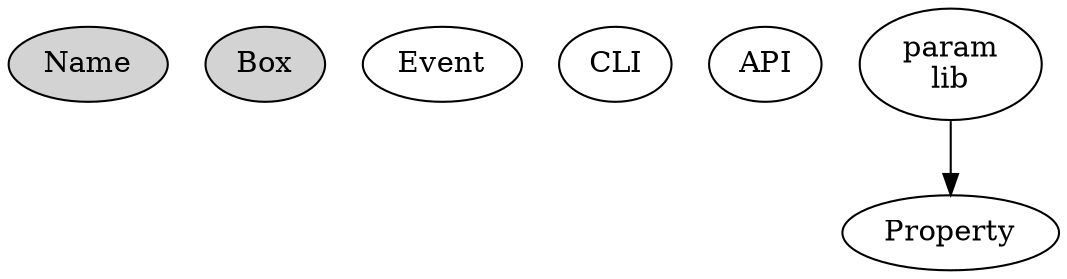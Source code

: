 digraph g {

/*

list of things we want to cull :[#003]

  + there are at leaast 3 ways to do API
  + there are at least 3 box libs
  + there are numerous CLI libs
  + there are numerous CLI table libs (hubbed at [#fa-002])
  + there are numerous event base classes
  + there are two name libs
  + there are numerous param base classes
  + there are quite numerous param libs
  + plugin libs?
  + IO select: [#fa-003] and [#hl-048]

*/

  Name [style=filled]
  Box [style=filled]
  Event
  CLI
  API
  Property
  Param [ label="param\nlib" ]
  Param -> Property

  /* that one color of blue: fillcolor="#b5d5fb" */

}
